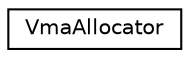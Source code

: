 digraph "Graphical Class Hierarchy"
{
  edge [fontname="Helvetica",fontsize="10",labelfontname="Helvetica",labelfontsize="10"];
  node [fontname="Helvetica",fontsize="10",shape=record];
  rankdir="LR";
  Node0 [label="VmaAllocator",height=0.2,width=0.4,color="black", fillcolor="white", style="filled",URL="$structVmaAllocator.html",tooltip="Represents main object of this library initialized. "];
}
